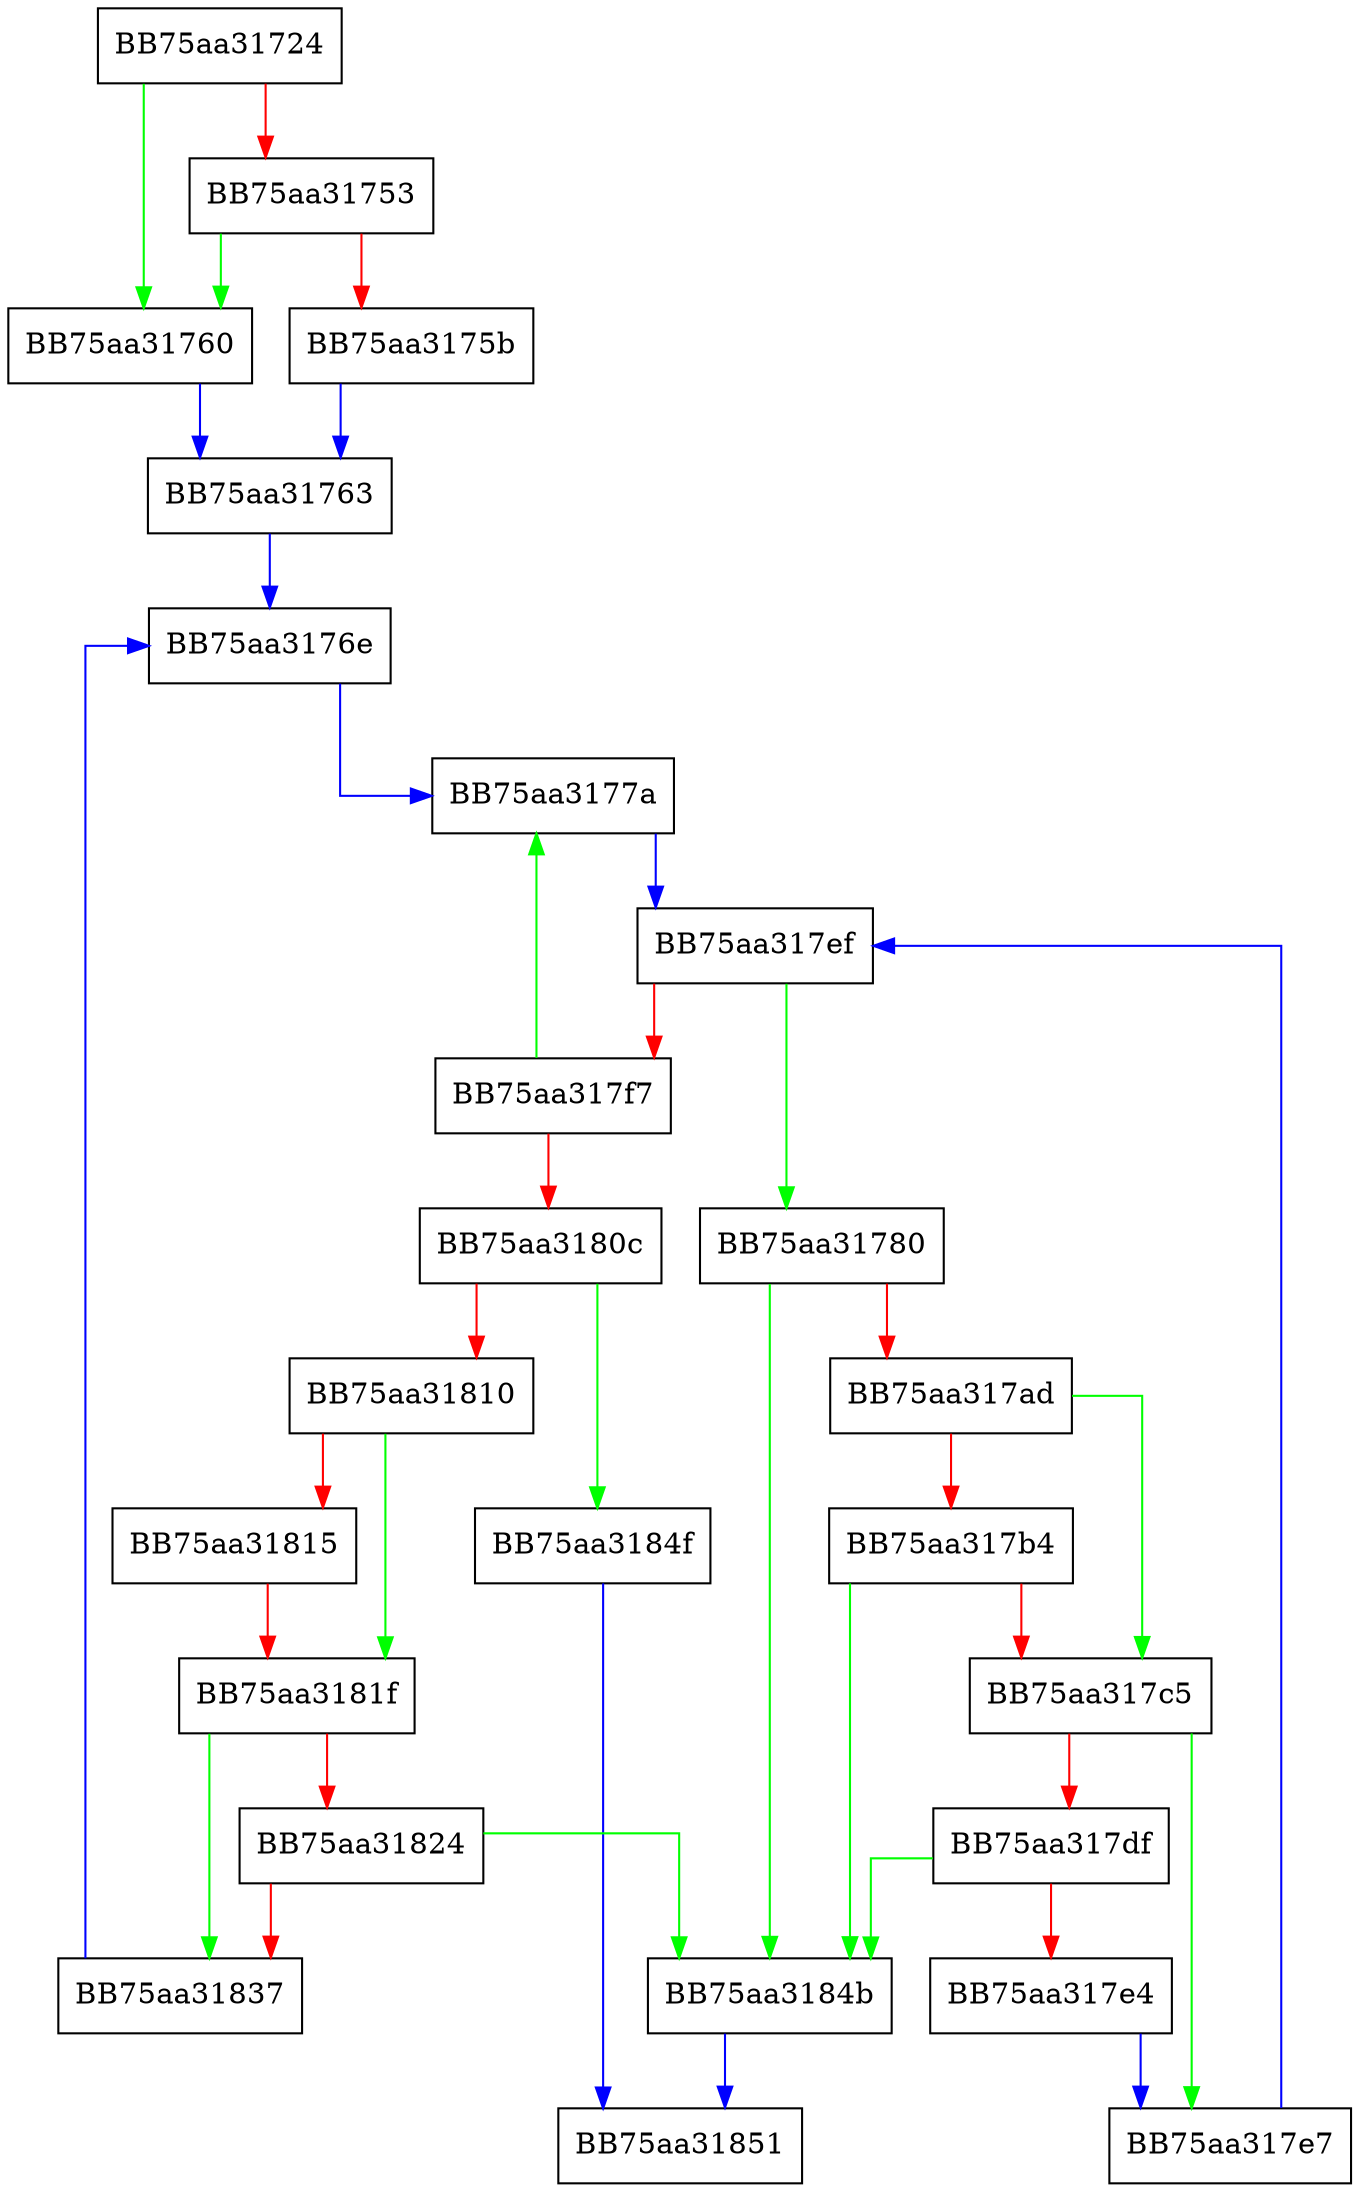 digraph getSuffixLength {
  node [shape="box"];
  graph [splines=ortho];
  BB75aa31724 -> BB75aa31760 [color="green"];
  BB75aa31724 -> BB75aa31753 [color="red"];
  BB75aa31753 -> BB75aa31760 [color="green"];
  BB75aa31753 -> BB75aa3175b [color="red"];
  BB75aa3175b -> BB75aa31763 [color="blue"];
  BB75aa31760 -> BB75aa31763 [color="blue"];
  BB75aa31763 -> BB75aa3176e [color="blue"];
  BB75aa3176e -> BB75aa3177a [color="blue"];
  BB75aa3177a -> BB75aa317ef [color="blue"];
  BB75aa31780 -> BB75aa3184b [color="green"];
  BB75aa31780 -> BB75aa317ad [color="red"];
  BB75aa317ad -> BB75aa317c5 [color="green"];
  BB75aa317ad -> BB75aa317b4 [color="red"];
  BB75aa317b4 -> BB75aa3184b [color="green"];
  BB75aa317b4 -> BB75aa317c5 [color="red"];
  BB75aa317c5 -> BB75aa317e7 [color="green"];
  BB75aa317c5 -> BB75aa317df [color="red"];
  BB75aa317df -> BB75aa3184b [color="green"];
  BB75aa317df -> BB75aa317e4 [color="red"];
  BB75aa317e4 -> BB75aa317e7 [color="blue"];
  BB75aa317e7 -> BB75aa317ef [color="blue"];
  BB75aa317ef -> BB75aa31780 [color="green"];
  BB75aa317ef -> BB75aa317f7 [color="red"];
  BB75aa317f7 -> BB75aa3177a [color="green"];
  BB75aa317f7 -> BB75aa3180c [color="red"];
  BB75aa3180c -> BB75aa3184f [color="green"];
  BB75aa3180c -> BB75aa31810 [color="red"];
  BB75aa31810 -> BB75aa3181f [color="green"];
  BB75aa31810 -> BB75aa31815 [color="red"];
  BB75aa31815 -> BB75aa3181f [color="red"];
  BB75aa3181f -> BB75aa31837 [color="green"];
  BB75aa3181f -> BB75aa31824 [color="red"];
  BB75aa31824 -> BB75aa3184b [color="green"];
  BB75aa31824 -> BB75aa31837 [color="red"];
  BB75aa31837 -> BB75aa3176e [color="blue"];
  BB75aa3184b -> BB75aa31851 [color="blue"];
  BB75aa3184f -> BB75aa31851 [color="blue"];
}